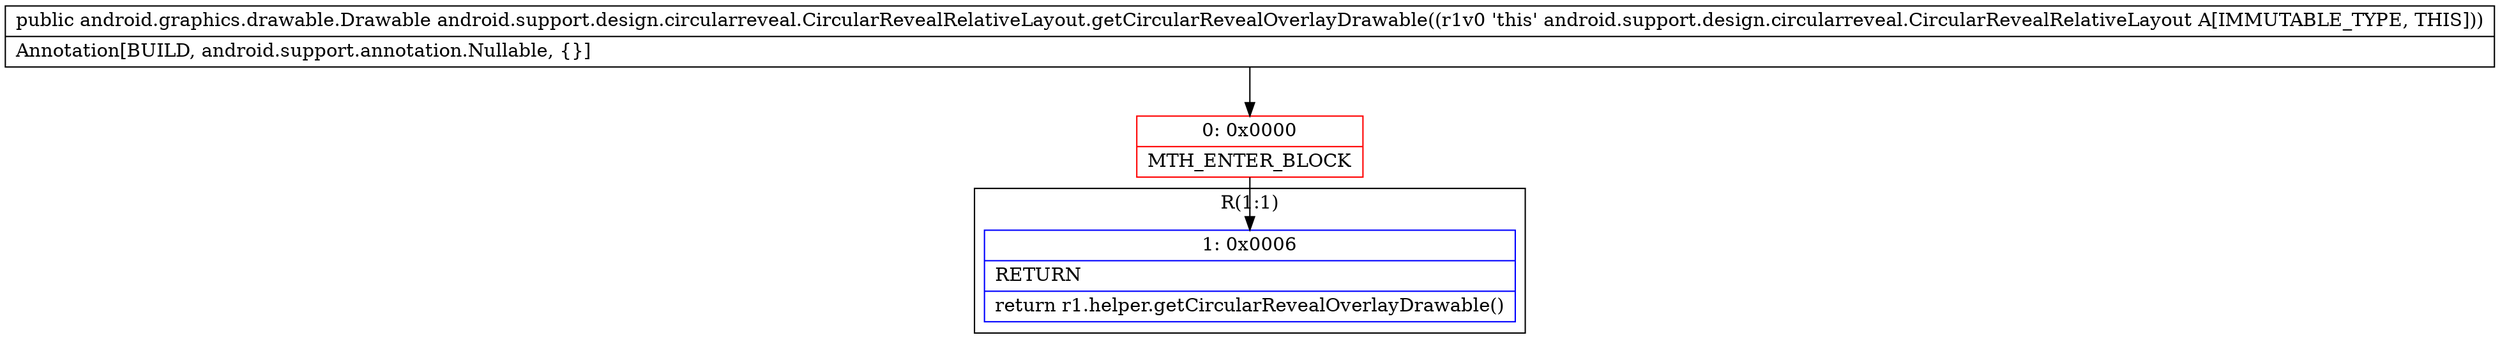 digraph "CFG forandroid.support.design.circularreveal.CircularRevealRelativeLayout.getCircularRevealOverlayDrawable()Landroid\/graphics\/drawable\/Drawable;" {
subgraph cluster_Region_1414094028 {
label = "R(1:1)";
node [shape=record,color=blue];
Node_1 [shape=record,label="{1\:\ 0x0006|RETURN\l|return r1.helper.getCircularRevealOverlayDrawable()\l}"];
}
Node_0 [shape=record,color=red,label="{0\:\ 0x0000|MTH_ENTER_BLOCK\l}"];
MethodNode[shape=record,label="{public android.graphics.drawable.Drawable android.support.design.circularreveal.CircularRevealRelativeLayout.getCircularRevealOverlayDrawable((r1v0 'this' android.support.design.circularreveal.CircularRevealRelativeLayout A[IMMUTABLE_TYPE, THIS]))  | Annotation[BUILD, android.support.annotation.Nullable, \{\}]\l}"];
MethodNode -> Node_0;
Node_0 -> Node_1;
}

